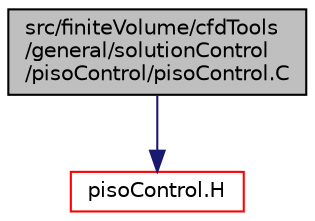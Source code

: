 digraph "src/finiteVolume/cfdTools/general/solutionControl/pisoControl/pisoControl.C"
{
  bgcolor="transparent";
  edge [fontname="Helvetica",fontsize="10",labelfontname="Helvetica",labelfontsize="10"];
  node [fontname="Helvetica",fontsize="10",shape=record];
  Node0 [label="src/finiteVolume/cfdTools\l/general/solutionControl\l/pisoControl/pisoControl.C",height=0.2,width=0.4,color="black", fillcolor="grey75", style="filled", fontcolor="black"];
  Node0 -> Node1 [color="midnightblue",fontsize="10",style="solid",fontname="Helvetica"];
  Node1 [label="pisoControl.H",height=0.2,width=0.4,color="red",URL="$a01445.html"];
}
